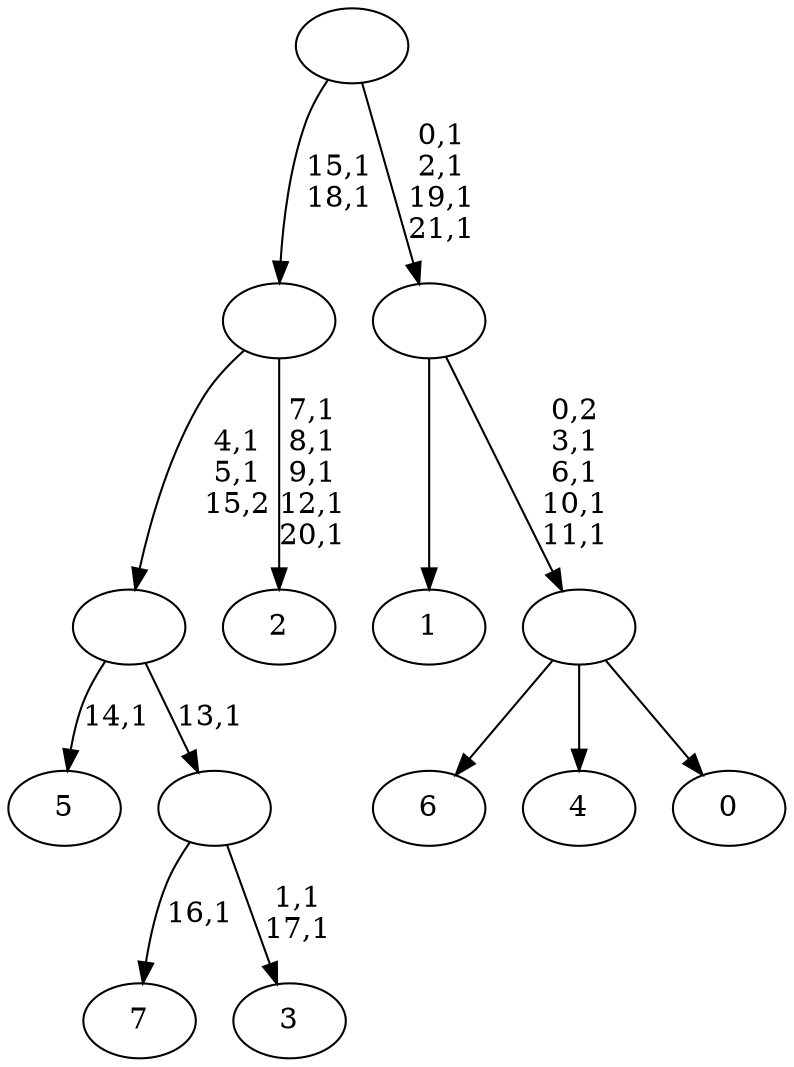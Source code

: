 digraph T {
	30 [label="7"]
	28 [label="6"]
	27 [label="5"]
	25 [label="4"]
	24 [label="3"]
	21 [label=""]
	20 [label=""]
	18 [label="2"]
	12 [label=""]
	10 [label="1"]
	9 [label="0"]
	8 [label=""]
	4 [label=""]
	0 [label=""]
	21 -> 24 [label="1,1\n17,1"]
	21 -> 30 [label="16,1"]
	20 -> 27 [label="14,1"]
	20 -> 21 [label="13,1"]
	12 -> 18 [label="7,1\n8,1\n9,1\n12,1\n20,1"]
	12 -> 20 [label="4,1\n5,1\n15,2"]
	8 -> 28 [label=""]
	8 -> 25 [label=""]
	8 -> 9 [label=""]
	4 -> 8 [label="0,2\n3,1\n6,1\n10,1\n11,1"]
	4 -> 10 [label=""]
	0 -> 4 [label="0,1\n2,1\n19,1\n21,1"]
	0 -> 12 [label="15,1\n18,1"]
}
